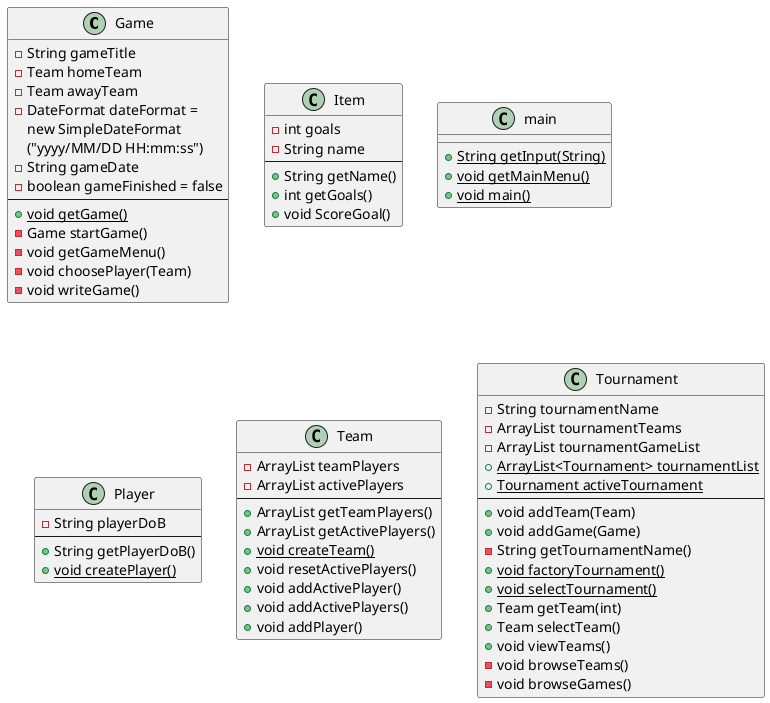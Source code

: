 @startuml

class Game {
- String gameTitle
- Team homeTeam
- Team awayTeam
- DateFormat dateFormat =
{field}new SimpleDateFormat
("yyyy/MM/DD HH:mm:ss")
- String gameDate
- boolean gameFinished = false
--
+ {static} void getGame()
- Game startGame()
- void getGameMenu()
- void choosePlayer(Team)
- void writeGame()
}

class Item {
- int goals
- String name
--
+ String getName()
+ int getGoals()
+ void ScoreGoal()
}
class main {
+ {static} String getInput(String)
+ {static} void getMainMenu()
+ {static} void main()
}
class Player {
- String playerDoB
--
+ String getPlayerDoB()
+ {static} void createPlayer()
}
class Team {
- ArrayList teamPlayers
- ArrayList activePlayers
--
+ ArrayList getTeamPlayers()
+ ArrayList getActivePlayers()
+ {static} void createTeam()
+ void resetActivePlayers()
+ void addActivePlayer()
+ void addActivePlayers()
+ void addPlayer()
}

class Tournament {
    - String tournamentName
    - ArrayList tournamentTeams
    - ArrayList tournamentGameList
    + {static} ArrayList<Tournament> tournamentList
    + {static} Tournament activeTournament
    --
    + void addTeam(Team)
    + void addGame(Game)
    - String getTournamentName()
    + {static} void factoryTournament()
    + {static} void selectTournament()
    + Team getTeam(int)
    + Team selectTeam()
    + void viewTeams()
    - void browseTeams()
    - void browseGames()
}

'abstract class AbstractList
'abstract AbstractCollection
'interface List
'interface Collection
'
'List <|-- AbstractList
'Collection <|-- AbstractCollection
'
'Collection <- List
'AbstractCollection <|- AbstractList
'AbstractList <|-- ArrayList
'
'class ArrayList {
'Object[] elementData
'size()
'}
'
'enum TimeUnit {
'DAYS
'HOURS
'MINUTES
'}

@enduml